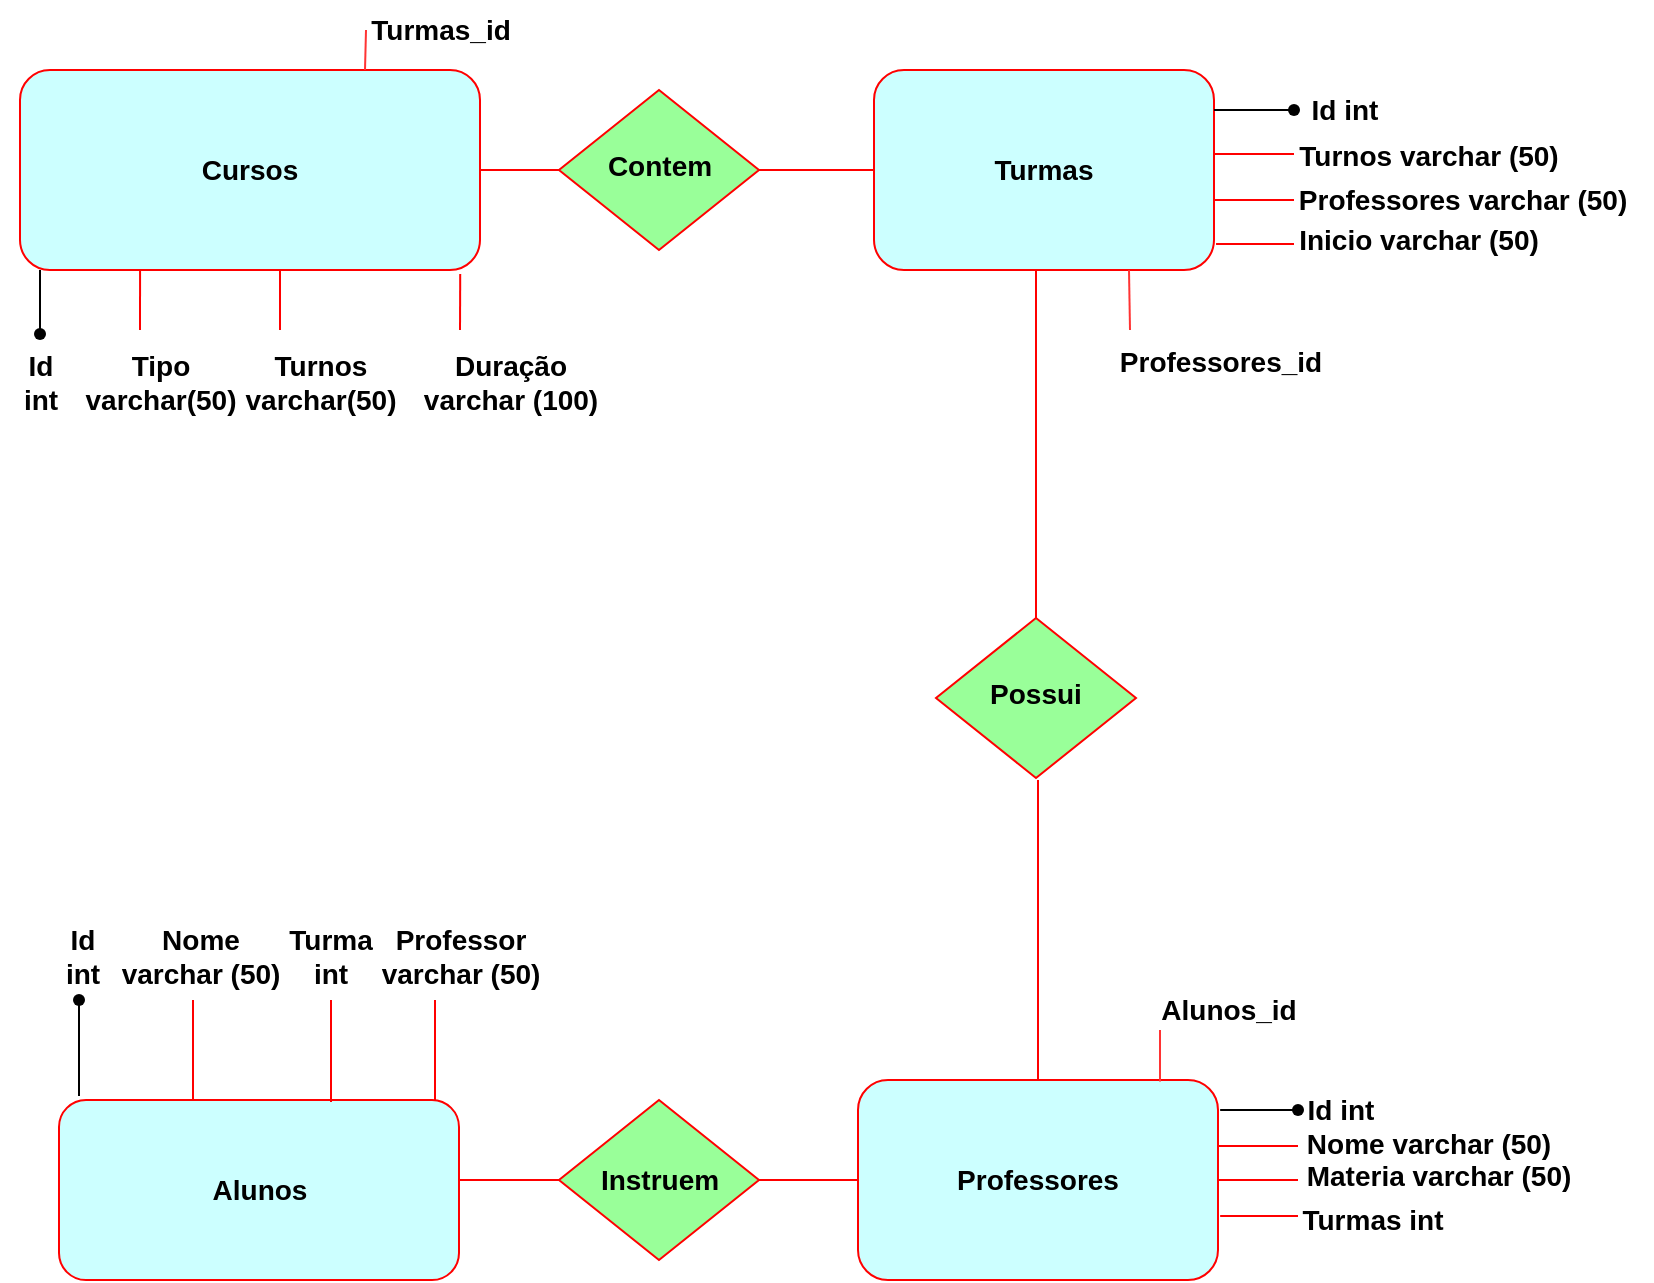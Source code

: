 <mxfile version="20.8.5" type="github">
  <diagram id="C5RBs43oDa-KdzZeNtuy" name="Page-1">
    <mxGraphModel dx="1434" dy="1965" grid="1" gridSize="10" guides="1" tooltips="1" connect="1" arrows="1" fold="1" page="1" pageScale="1" pageWidth="827" pageHeight="1169" math="0" shadow="0">
      <root>
        <mxCell id="WIyWlLk6GJQsqaUBKTNV-0" />
        <mxCell id="WIyWlLk6GJQsqaUBKTNV-1" parent="WIyWlLk6GJQsqaUBKTNV-0" />
        <mxCell id="WIyWlLk6GJQsqaUBKTNV-3" value="Cursos" style="rounded=1;whiteSpace=wrap;html=1;fontSize=14;glass=0;strokeWidth=1;shadow=0;fillColor=#CCFFFF;strokeColor=#FF0000;fontStyle=1" parent="WIyWlLk6GJQsqaUBKTNV-1" vertex="1">
          <mxGeometry x="10" y="30" width="230" height="100" as="geometry" />
        </mxCell>
        <mxCell id="WIyWlLk6GJQsqaUBKTNV-6" value="Contem" style="rhombus;whiteSpace=wrap;html=1;shadow=0;fontFamily=Helvetica;fontSize=14;align=center;strokeWidth=1;spacing=6;spacingTop=-4;fillColor=#99FF99;fontStyle=1;strokeColor=#FF0000;" parent="WIyWlLk6GJQsqaUBKTNV-1" vertex="1">
          <mxGeometry x="279.5" y="40" width="100" height="80" as="geometry" />
        </mxCell>
        <mxCell id="WIyWlLk6GJQsqaUBKTNV-10" value="Possui" style="rhombus;whiteSpace=wrap;html=1;shadow=0;fontFamily=Helvetica;fontSize=14;align=center;strokeWidth=1;spacing=6;spacingTop=-4;fillColor=#99FF99;fontStyle=1;strokeColor=#FF0000;" parent="WIyWlLk6GJQsqaUBKTNV-1" vertex="1">
          <mxGeometry x="468" y="304" width="100" height="80" as="geometry" />
        </mxCell>
        <mxCell id="WIyWlLk6GJQsqaUBKTNV-11" value="Turmas" style="rounded=1;whiteSpace=wrap;html=1;fontSize=14;glass=0;strokeWidth=1;shadow=0;fillColor=#CCFFFF;strokeColor=#FF0000;fontStyle=1" parent="WIyWlLk6GJQsqaUBKTNV-1" vertex="1">
          <mxGeometry x="437" y="30" width="170" height="100" as="geometry" />
        </mxCell>
        <mxCell id="WIyWlLk6GJQsqaUBKTNV-12" value="Alunos" style="rounded=1;whiteSpace=wrap;html=1;fontSize=14;glass=0;strokeWidth=1;shadow=0;fillColor=#CCFFFF;fontStyle=1;strokeColor=#FF0000;" parent="WIyWlLk6GJQsqaUBKTNV-1" vertex="1">
          <mxGeometry x="29.5" y="545" width="200" height="90" as="geometry" />
        </mxCell>
        <mxCell id="vlamnQVgy7809nx5O6ke-2" value="" style="endArrow=none;html=1;rounded=0;entryX=0;entryY=0.5;entryDx=0;entryDy=0;exitX=1;exitY=0.5;exitDx=0;exitDy=0;strokeColor=#FF0000;" parent="WIyWlLk6GJQsqaUBKTNV-1" source="WIyWlLk6GJQsqaUBKTNV-3" target="WIyWlLk6GJQsqaUBKTNV-6" edge="1">
          <mxGeometry width="50" height="50" relative="1" as="geometry">
            <mxPoint x="390" y="440" as="sourcePoint" />
            <mxPoint x="440" y="390" as="targetPoint" />
          </mxGeometry>
        </mxCell>
        <mxCell id="vlamnQVgy7809nx5O6ke-4" value="" style="endArrow=none;html=1;rounded=0;entryX=0;entryY=0.5;entryDx=0;entryDy=0;exitX=1;exitY=0.5;exitDx=0;exitDy=0;strokeColor=#FF0000;" parent="WIyWlLk6GJQsqaUBKTNV-1" source="WIyWlLk6GJQsqaUBKTNV-6" target="WIyWlLk6GJQsqaUBKTNV-11" edge="1">
          <mxGeometry width="50" height="50" relative="1" as="geometry">
            <mxPoint x="390" y="440" as="sourcePoint" />
            <mxPoint x="440" y="390" as="targetPoint" />
          </mxGeometry>
        </mxCell>
        <mxCell id="vlamnQVgy7809nx5O6ke-5" value="" style="endArrow=none;html=1;rounded=0;exitX=0.5;exitY=0;exitDx=0;exitDy=0;fontColor=#FF3333;strokeColor=#FF0000;" parent="WIyWlLk6GJQsqaUBKTNV-1" source="WIyWlLk6GJQsqaUBKTNV-10" edge="1">
          <mxGeometry width="50" height="50" relative="1" as="geometry">
            <mxPoint x="523" y="300" as="sourcePoint" />
            <mxPoint x="518" y="130" as="targetPoint" />
          </mxGeometry>
        </mxCell>
        <mxCell id="vlamnQVgy7809nx5O6ke-10" value="" style="shape=waypoint;sketch=0;fillStyle=solid;size=6;pointerEvents=1;points=[];fillColor=none;resizable=0;rotatable=0;perimeter=centerPerimeter;snapToPoint=1;" parent="WIyWlLk6GJQsqaUBKTNV-1" vertex="1">
          <mxGeometry x="10" y="152" width="20" height="20" as="geometry" />
        </mxCell>
        <mxCell id="vlamnQVgy7809nx5O6ke-11" value="Id&lt;br style=&quot;font-size: 14px;&quot;&gt;int" style="text;html=1;align=center;verticalAlign=middle;resizable=0;points=[];autosize=1;strokeColor=none;fillColor=none;fontSize=14;fontStyle=1" parent="WIyWlLk6GJQsqaUBKTNV-1" vertex="1">
          <mxGeometry y="161" width="40" height="50" as="geometry" />
        </mxCell>
        <mxCell id="vlamnQVgy7809nx5O6ke-12" value="Professores" style="rounded=1;whiteSpace=wrap;html=1;fillColor=#CCFFFF;strokeColor=#FF0000;fontSize=14;fontStyle=1" parent="WIyWlLk6GJQsqaUBKTNV-1" vertex="1">
          <mxGeometry x="429" y="535" width="180" height="100" as="geometry" />
        </mxCell>
        <mxCell id="vlamnQVgy7809nx5O6ke-13" value="" style="endArrow=none;html=1;rounded=0;entryX=0.5;entryY=1;entryDx=0;entryDy=0;exitX=0.5;exitY=0;exitDx=0;exitDy=0;strokeColor=#FF0000;" parent="WIyWlLk6GJQsqaUBKTNV-1" source="vlamnQVgy7809nx5O6ke-12" edge="1">
          <mxGeometry width="50" height="50" relative="1" as="geometry">
            <mxPoint x="524" y="545" as="sourcePoint" />
            <mxPoint x="519" y="385" as="targetPoint" />
          </mxGeometry>
        </mxCell>
        <mxCell id="vlamnQVgy7809nx5O6ke-14" value="Instruem" style="rhombus;whiteSpace=wrap;html=1;fillColor=#99FF99;fontStyle=1;fontSize=14;strokeColor=#FF0000;" parent="WIyWlLk6GJQsqaUBKTNV-1" vertex="1">
          <mxGeometry x="279.5" y="545" width="100" height="80" as="geometry" />
        </mxCell>
        <mxCell id="vlamnQVgy7809nx5O6ke-15" value="" style="endArrow=none;html=1;rounded=0;strokeColor=#FF0000;entryX=0;entryY=0.5;entryDx=0;entryDy=0;exitX=1;exitY=0.5;exitDx=0;exitDy=0;" parent="WIyWlLk6GJQsqaUBKTNV-1" source="vlamnQVgy7809nx5O6ke-14" target="vlamnQVgy7809nx5O6ke-12" edge="1">
          <mxGeometry width="50" height="50" relative="1" as="geometry">
            <mxPoint x="370" y="586" as="sourcePoint" />
            <mxPoint x="430.02" y="586" as="targetPoint" />
          </mxGeometry>
        </mxCell>
        <mxCell id="vlamnQVgy7809nx5O6ke-16" value="" style="endArrow=none;html=1;rounded=0;entryX=0;entryY=0.5;entryDx=0;entryDy=0;strokeColor=#FF0000;" parent="WIyWlLk6GJQsqaUBKTNV-1" target="vlamnQVgy7809nx5O6ke-14" edge="1">
          <mxGeometry width="50" height="50" relative="1" as="geometry">
            <mxPoint x="229.5" y="585" as="sourcePoint" />
            <mxPoint x="299.5" y="585" as="targetPoint" />
          </mxGeometry>
        </mxCell>
        <mxCell id="vlamnQVgy7809nx5O6ke-19" value="" style="endArrow=none;html=1;rounded=0;startArrow=none;entryX=0.7;entryY=0.65;entryDx=0;entryDy=0;entryPerimeter=0;" parent="WIyWlLk6GJQsqaUBKTNV-1" source="vlamnQVgy7809nx5O6ke-17" target="vlamnQVgy7809nx5O6ke-17" edge="1">
          <mxGeometry width="50" height="50" relative="1" as="geometry">
            <mxPoint x="58.5" y="545" as="sourcePoint" />
            <mxPoint x="58.5" y="495" as="targetPoint" />
          </mxGeometry>
        </mxCell>
        <mxCell id="vlamnQVgy7809nx5O6ke-20" value="Id&lt;br&gt;int" style="text;html=1;align=center;verticalAlign=middle;resizable=0;points=[];autosize=1;strokeColor=none;fillColor=none;fontSize=14;fontStyle=1" parent="WIyWlLk6GJQsqaUBKTNV-1" vertex="1">
          <mxGeometry x="20.5" y="448" width="40" height="50" as="geometry" />
        </mxCell>
        <mxCell id="vlamnQVgy7809nx5O6ke-21" value="" style="endArrow=none;html=1;rounded=0;strokeColor=#FF0000;" parent="WIyWlLk6GJQsqaUBKTNV-1" edge="1">
          <mxGeometry width="50" height="50" relative="1" as="geometry">
            <mxPoint x="96.5" y="545" as="sourcePoint" />
            <mxPoint x="96.5" y="495" as="targetPoint" />
          </mxGeometry>
        </mxCell>
        <mxCell id="vlamnQVgy7809nx5O6ke-22" value="Nome&lt;br&gt;varchar (50)" style="text;html=1;align=center;verticalAlign=middle;resizable=0;points=[];autosize=1;strokeColor=none;fillColor=none;fontSize=14;fontStyle=1" parent="WIyWlLk6GJQsqaUBKTNV-1" vertex="1">
          <mxGeometry x="49.5" y="448" width="100" height="50" as="geometry" />
        </mxCell>
        <mxCell id="vlamnQVgy7809nx5O6ke-27" value="" style="endArrow=none;html=1;rounded=0;exitX=0.68;exitY=0.011;exitDx=0;exitDy=0;exitPerimeter=0;strokeColor=#FF0000;" parent="WIyWlLk6GJQsqaUBKTNV-1" source="WIyWlLk6GJQsqaUBKTNV-12" edge="1">
          <mxGeometry width="50" height="50" relative="1" as="geometry">
            <mxPoint x="349.5" y="455" as="sourcePoint" />
            <mxPoint x="165.5" y="495" as="targetPoint" />
          </mxGeometry>
        </mxCell>
        <mxCell id="vlamnQVgy7809nx5O6ke-28" value="Turma&lt;br&gt;int" style="text;html=1;align=center;verticalAlign=middle;resizable=0;points=[];autosize=1;strokeColor=none;fillColor=none;fontSize=14;fontStyle=1" parent="WIyWlLk6GJQsqaUBKTNV-1" vertex="1">
          <mxGeometry x="129.5" y="448" width="70" height="50" as="geometry" />
        </mxCell>
        <mxCell id="vlamnQVgy7809nx5O6ke-29" value="" style="endArrow=none;html=1;rounded=0;strokeColor=#000000;exitX=0.05;exitY=-0.022;exitDx=0;exitDy=0;exitPerimeter=0;entryX=0.75;entryY=1.05;entryDx=0;entryDy=0;entryPerimeter=0;" parent="WIyWlLk6GJQsqaUBKTNV-1" source="WIyWlLk6GJQsqaUBKTNV-12" target="vlamnQVgy7809nx5O6ke-17" edge="1">
          <mxGeometry width="50" height="50" relative="1" as="geometry">
            <mxPoint x="59.5" y="545" as="sourcePoint" />
            <mxPoint x="58.5" y="495" as="targetPoint" />
          </mxGeometry>
        </mxCell>
        <mxCell id="vlamnQVgy7809nx5O6ke-17" value="" style="shape=waypoint;sketch=0;fillStyle=solid;size=6;pointerEvents=1;points=[];fillColor=none;resizable=0;rotatable=0;perimeter=centerPerimeter;snapToPoint=1;fontSize=12;" parent="WIyWlLk6GJQsqaUBKTNV-1" vertex="1">
          <mxGeometry x="29.5" y="485" width="20" height="20" as="geometry" />
        </mxCell>
        <mxCell id="vlamnQVgy7809nx5O6ke-31" value="Professor&lt;br&gt;varchar (50)" style="text;html=1;align=center;verticalAlign=middle;resizable=0;points=[];autosize=1;strokeColor=none;fillColor=none;fontSize=14;fontStyle=1" parent="WIyWlLk6GJQsqaUBKTNV-1" vertex="1">
          <mxGeometry x="179.5" y="448" width="100" height="50" as="geometry" />
        </mxCell>
        <mxCell id="vlamnQVgy7809nx5O6ke-34" value="" style="endArrow=none;html=1;rounded=0;strokeColor=#FF0000;exitX=0.94;exitY=0;exitDx=0;exitDy=0;exitPerimeter=0;" parent="WIyWlLk6GJQsqaUBKTNV-1" source="WIyWlLk6GJQsqaUBKTNV-12" edge="1">
          <mxGeometry width="50" height="50" relative="1" as="geometry">
            <mxPoint x="189.5" y="545" as="sourcePoint" />
            <mxPoint x="217.5" y="495" as="targetPoint" />
          </mxGeometry>
        </mxCell>
        <mxCell id="vlamnQVgy7809nx5O6ke-37" value="" style="endArrow=none;html=1;rounded=0;strokeColor=#FF0000;entryX=0.261;entryY=1;entryDx=0;entryDy=0;entryPerimeter=0;" parent="WIyWlLk6GJQsqaUBKTNV-1" target="WIyWlLk6GJQsqaUBKTNV-3" edge="1">
          <mxGeometry width="50" height="50" relative="1" as="geometry">
            <mxPoint x="70" y="160" as="sourcePoint" />
            <mxPoint x="80" y="130" as="targetPoint" />
          </mxGeometry>
        </mxCell>
        <mxCell id="vlamnQVgy7809nx5O6ke-38" value="Tipo&lt;br style=&quot;font-size: 14px;&quot;&gt;varchar(50)" style="text;html=1;align=center;verticalAlign=middle;resizable=0;points=[];autosize=1;strokeColor=none;fillColor=none;fontSize=14;fontStyle=1" parent="WIyWlLk6GJQsqaUBKTNV-1" vertex="1">
          <mxGeometry x="30" y="161" width="100" height="50" as="geometry" />
        </mxCell>
        <mxCell id="vlamnQVgy7809nx5O6ke-39" value="" style="endArrow=none;html=1;rounded=0;strokeColor=#FF0000;exitX=0.3;exitY=-0.02;exitDx=0;exitDy=0;exitPerimeter=0;" parent="WIyWlLk6GJQsqaUBKTNV-1" source="vlamnQVgy7809nx5O6ke-41" edge="1">
          <mxGeometry width="50" height="50" relative="1" as="geometry">
            <mxPoint x="140" y="170" as="sourcePoint" />
            <mxPoint x="140" y="130" as="targetPoint" />
          </mxGeometry>
        </mxCell>
        <mxCell id="vlamnQVgy7809nx5O6ke-41" value="Turnos&lt;br style=&quot;font-size: 14px;&quot;&gt;varchar(50)" style="text;html=1;align=center;verticalAlign=middle;resizable=0;points=[];autosize=1;strokeColor=none;fillColor=none;fontSize=14;fontStyle=1" parent="WIyWlLk6GJQsqaUBKTNV-1" vertex="1">
          <mxGeometry x="110" y="161" width="100" height="50" as="geometry" />
        </mxCell>
        <mxCell id="vlamnQVgy7809nx5O6ke-42" value="" style="endArrow=none;html=1;rounded=0;exitX=0.4;exitY=0.65;exitDx=0;exitDy=0;exitPerimeter=0;" parent="WIyWlLk6GJQsqaUBKTNV-1" source="vlamnQVgy7809nx5O6ke-43" edge="1">
          <mxGeometry width="50" height="50" relative="1" as="geometry">
            <mxPoint x="627" y="55" as="sourcePoint" />
            <mxPoint x="607" y="50" as="targetPoint" />
          </mxGeometry>
        </mxCell>
        <mxCell id="vlamnQVgy7809nx5O6ke-43" value="" style="shape=waypoint;sketch=0;fillStyle=solid;size=6;pointerEvents=1;points=[];fillColor=none;resizable=0;rotatable=0;perimeter=centerPerimeter;snapToPoint=1;" parent="WIyWlLk6GJQsqaUBKTNV-1" vertex="1">
          <mxGeometry x="637" y="40" width="20" height="20" as="geometry" />
        </mxCell>
        <mxCell id="vlamnQVgy7809nx5O6ke-45" value="Id int" style="text;html=1;align=center;verticalAlign=middle;resizable=0;points=[];autosize=1;strokeColor=none;fillColor=none;fontStyle=1;fontSize=14;" parent="WIyWlLk6GJQsqaUBKTNV-1" vertex="1">
          <mxGeometry x="642" y="35" width="60" height="30" as="geometry" />
        </mxCell>
        <mxCell id="vlamnQVgy7809nx5O6ke-47" value="" style="endArrow=none;html=1;rounded=0;strokeColor=#FF0000;" parent="WIyWlLk6GJQsqaUBKTNV-1" edge="1">
          <mxGeometry width="50" height="50" relative="1" as="geometry">
            <mxPoint x="647" y="72" as="sourcePoint" />
            <mxPoint x="607" y="72" as="targetPoint" />
          </mxGeometry>
        </mxCell>
        <mxCell id="vlamnQVgy7809nx5O6ke-48" value="Turnos varchar (50)" style="text;html=1;align=center;verticalAlign=middle;resizable=0;points=[];autosize=1;strokeColor=none;fillColor=none;fontSize=14;fontStyle=1" parent="WIyWlLk6GJQsqaUBKTNV-1" vertex="1">
          <mxGeometry x="639" y="58" width="150" height="30" as="geometry" />
        </mxCell>
        <mxCell id="vlamnQVgy7809nx5O6ke-50" value="" style="endArrow=none;html=1;rounded=0;" parent="WIyWlLk6GJQsqaUBKTNV-1" edge="1">
          <mxGeometry width="50" height="50" relative="1" as="geometry">
            <mxPoint x="379" y="405" as="sourcePoint" />
            <mxPoint x="379" y="405" as="targetPoint" />
          </mxGeometry>
        </mxCell>
        <mxCell id="vlamnQVgy7809nx5O6ke-51" value="Professores varchar (50)" style="text;html=1;align=center;verticalAlign=middle;resizable=0;points=[];autosize=1;strokeColor=none;fillColor=none;fontSize=14;fontStyle=1" parent="WIyWlLk6GJQsqaUBKTNV-1" vertex="1">
          <mxGeometry x="636" y="80" width="190" height="30" as="geometry" />
        </mxCell>
        <mxCell id="vlamnQVgy7809nx5O6ke-52" value="" style="endArrow=none;html=1;rounded=0;entryX=1;entryY=0.65;entryDx=0;entryDy=0;entryPerimeter=0;strokeColor=#FF0000;" parent="WIyWlLk6GJQsqaUBKTNV-1" target="WIyWlLk6GJQsqaUBKTNV-11" edge="1">
          <mxGeometry width="50" height="50" relative="1" as="geometry">
            <mxPoint x="647" y="95" as="sourcePoint" />
            <mxPoint x="337" y="400" as="targetPoint" />
          </mxGeometry>
        </mxCell>
        <mxCell id="i4pMAdJez7j58IUOyrJ1-1" value="Duração&lt;br style=&quot;font-size: 14px;&quot;&gt;varchar (100)" style="text;html=1;align=center;verticalAlign=middle;resizable=0;points=[];autosize=1;strokeColor=none;fillColor=none;fontSize=14;fontStyle=1" parent="WIyWlLk6GJQsqaUBKTNV-1" vertex="1">
          <mxGeometry x="200" y="161" width="110" height="50" as="geometry" />
        </mxCell>
        <mxCell id="i4pMAdJez7j58IUOyrJ1-2" value="" style="endArrow=none;html=1;rounded=0;entryX=0.957;entryY=1.02;entryDx=0;entryDy=0;entryPerimeter=0;strokeColor=#FF0000;" parent="WIyWlLk6GJQsqaUBKTNV-1" target="WIyWlLk6GJQsqaUBKTNV-3" edge="1">
          <mxGeometry width="50" height="50" relative="1" as="geometry">
            <mxPoint x="230" y="160" as="sourcePoint" />
            <mxPoint x="184" y="130" as="targetPoint" />
          </mxGeometry>
        </mxCell>
        <mxCell id="i4pMAdJez7j58IUOyrJ1-3" value="" style="endArrow=none;html=1;rounded=0;entryX=1.006;entryY=0.87;entryDx=0;entryDy=0;entryPerimeter=0;strokeColor=#FF0000;" parent="WIyWlLk6GJQsqaUBKTNV-1" target="WIyWlLk6GJQsqaUBKTNV-11" edge="1">
          <mxGeometry width="50" height="50" relative="1" as="geometry">
            <mxPoint x="647" y="117" as="sourcePoint" />
            <mxPoint x="337" y="180" as="targetPoint" />
          </mxGeometry>
        </mxCell>
        <mxCell id="i4pMAdJez7j58IUOyrJ1-4" value="Inicio varchar (50)" style="text;html=1;align=center;verticalAlign=middle;resizable=0;points=[];autosize=1;strokeColor=none;fillColor=none;fontSize=14;fontStyle=1" parent="WIyWlLk6GJQsqaUBKTNV-1" vertex="1">
          <mxGeometry x="639" y="100" width="140" height="30" as="geometry" />
        </mxCell>
        <mxCell id="i4pMAdJez7j58IUOyrJ1-5" value="" style="endArrow=none;html=1;rounded=0;exitX=1.006;exitY=0.15;exitDx=0;exitDy=0;exitPerimeter=0;" parent="WIyWlLk6GJQsqaUBKTNV-1" source="vlamnQVgy7809nx5O6ke-12" edge="1">
          <mxGeometry width="50" height="50" relative="1" as="geometry">
            <mxPoint x="289" y="530" as="sourcePoint" />
            <mxPoint x="649" y="550" as="targetPoint" />
          </mxGeometry>
        </mxCell>
        <mxCell id="i4pMAdJez7j58IUOyrJ1-6" value="Nome varchar (50)" style="text;html=1;align=center;verticalAlign=middle;resizable=0;points=[];autosize=1;strokeColor=none;fillColor=none;fontSize=14;fontStyle=1" parent="WIyWlLk6GJQsqaUBKTNV-1" vertex="1">
          <mxGeometry x="639" y="552" width="150" height="30" as="geometry" />
        </mxCell>
        <mxCell id="i4pMAdJez7j58IUOyrJ1-7" value="" style="shape=waypoint;sketch=0;size=6;pointerEvents=1;points=[];fillColor=none;resizable=0;rotatable=0;perimeter=centerPerimeter;snapToPoint=1;" parent="WIyWlLk6GJQsqaUBKTNV-1" vertex="1">
          <mxGeometry x="639" y="540" width="20" height="20" as="geometry" />
        </mxCell>
        <mxCell id="i4pMAdJez7j58IUOyrJ1-8" value="Id int" style="text;html=1;align=center;verticalAlign=middle;resizable=0;points=[];autosize=1;strokeColor=none;fillColor=none;fontSize=14;fontStyle=1" parent="WIyWlLk6GJQsqaUBKTNV-1" vertex="1">
          <mxGeometry x="640" y="535" width="60" height="30" as="geometry" />
        </mxCell>
        <mxCell id="i4pMAdJez7j58IUOyrJ1-9" value="" style="endArrow=none;html=1;rounded=0;strokeColor=#FF0000;" parent="WIyWlLk6GJQsqaUBKTNV-1" edge="1">
          <mxGeometry width="50" height="50" relative="1" as="geometry">
            <mxPoint x="649" y="568" as="sourcePoint" />
            <mxPoint x="609" y="568" as="targetPoint" />
          </mxGeometry>
        </mxCell>
        <mxCell id="i4pMAdJez7j58IUOyrJ1-11" value="Materia varchar (50)" style="text;html=1;align=center;verticalAlign=middle;resizable=0;points=[];autosize=1;strokeColor=none;fillColor=none;fontSize=14;fontStyle=1" parent="WIyWlLk6GJQsqaUBKTNV-1" vertex="1">
          <mxGeometry x="639" y="568" width="160" height="30" as="geometry" />
        </mxCell>
        <mxCell id="i4pMAdJez7j58IUOyrJ1-12" value="" style="endArrow=none;html=1;rounded=0;exitX=1;exitY=0.5;exitDx=0;exitDy=0;strokeColor=#FF0000;" parent="WIyWlLk6GJQsqaUBKTNV-1" source="vlamnQVgy7809nx5O6ke-12" edge="1">
          <mxGeometry width="50" height="50" relative="1" as="geometry">
            <mxPoint x="289" y="530" as="sourcePoint" />
            <mxPoint x="649" y="585" as="targetPoint" />
          </mxGeometry>
        </mxCell>
        <mxCell id="i4pMAdJez7j58IUOyrJ1-13" value="Turmas int" style="text;html=1;align=center;verticalAlign=middle;resizable=0;points=[];autosize=1;strokeColor=none;fillColor=none;fontSize=14;fontStyle=1" parent="WIyWlLk6GJQsqaUBKTNV-1" vertex="1">
          <mxGeometry x="641" y="590" width="90" height="30" as="geometry" />
        </mxCell>
        <mxCell id="i4pMAdJez7j58IUOyrJ1-14" value="" style="endArrow=none;html=1;rounded=0;exitX=1.006;exitY=0.68;exitDx=0;exitDy=0;exitPerimeter=0;strokeColor=#FF0000;" parent="WIyWlLk6GJQsqaUBKTNV-1" source="vlamnQVgy7809nx5O6ke-12" edge="1">
          <mxGeometry width="50" height="50" relative="1" as="geometry">
            <mxPoint x="289" y="530" as="sourcePoint" />
            <mxPoint x="649" y="603" as="targetPoint" />
          </mxGeometry>
        </mxCell>
        <mxCell id="qoJFTp5cXS5Yo0FWBBs8-9" value="" style="endArrow=none;html=1;rounded=1;strokeColor=#000000;fontSize=12;fontColor=#000000;" parent="WIyWlLk6GJQsqaUBKTNV-1" source="vlamnQVgy7809nx5O6ke-11" edge="1">
          <mxGeometry width="50" height="50" relative="1" as="geometry">
            <mxPoint x="390" y="430" as="sourcePoint" />
            <mxPoint x="20" y="130" as="targetPoint" />
          </mxGeometry>
        </mxCell>
        <mxCell id="aERB93uadYAnqREFeVMA-0" value="" style="endArrow=none;html=1;rounded=0;exitX=0.75;exitY=0;exitDx=0;exitDy=0;strokeColor=#FF3333;" edge="1" parent="WIyWlLk6GJQsqaUBKTNV-1" source="WIyWlLk6GJQsqaUBKTNV-3">
          <mxGeometry width="50" height="50" relative="1" as="geometry">
            <mxPoint x="390" y="330" as="sourcePoint" />
            <mxPoint x="183" y="10" as="targetPoint" />
          </mxGeometry>
        </mxCell>
        <mxCell id="aERB93uadYAnqREFeVMA-1" value="Turmas_id" style="text;html=1;align=center;verticalAlign=middle;resizable=0;points=[];autosize=1;strokeColor=none;fillColor=none;fontStyle=1;fontSize=14;" vertex="1" parent="WIyWlLk6GJQsqaUBKTNV-1">
          <mxGeometry x="174.5" y="-5" width="90" height="30" as="geometry" />
        </mxCell>
        <mxCell id="aERB93uadYAnqREFeVMA-2" value="" style="endArrow=none;html=1;rounded=0;strokeColor=#FF3333;fontSize=14;entryX=0.75;entryY=1;entryDx=0;entryDy=0;" edge="1" parent="WIyWlLk6GJQsqaUBKTNV-1" target="WIyWlLk6GJQsqaUBKTNV-11">
          <mxGeometry width="50" height="50" relative="1" as="geometry">
            <mxPoint x="565" y="160" as="sourcePoint" />
            <mxPoint x="440" y="280" as="targetPoint" />
          </mxGeometry>
        </mxCell>
        <mxCell id="aERB93uadYAnqREFeVMA-3" value="Professores_id" style="text;html=1;align=center;verticalAlign=middle;resizable=0;points=[];autosize=1;strokeColor=none;fillColor=none;fontSize=14;fontStyle=1" vertex="1" parent="WIyWlLk6GJQsqaUBKTNV-1">
          <mxGeometry x="550" y="161" width="120" height="30" as="geometry" />
        </mxCell>
        <mxCell id="aERB93uadYAnqREFeVMA-4" value="" style="endArrow=none;html=1;rounded=0;strokeColor=#FF3333;fontSize=14;exitX=0.839;exitY=0.008;exitDx=0;exitDy=0;exitPerimeter=0;" edge="1" parent="WIyWlLk6GJQsqaUBKTNV-1" source="vlamnQVgy7809nx5O6ke-12">
          <mxGeometry width="50" height="50" relative="1" as="geometry">
            <mxPoint x="560" y="530" as="sourcePoint" />
            <mxPoint x="580" y="510" as="targetPoint" />
          </mxGeometry>
        </mxCell>
        <mxCell id="aERB93uadYAnqREFeVMA-5" value="Alunos_id" style="text;html=1;align=center;verticalAlign=middle;resizable=0;points=[];autosize=1;strokeColor=none;fillColor=none;fontSize=14;fontStyle=1" vertex="1" parent="WIyWlLk6GJQsqaUBKTNV-1">
          <mxGeometry x="569" y="485" width="90" height="30" as="geometry" />
        </mxCell>
      </root>
    </mxGraphModel>
  </diagram>
</mxfile>
